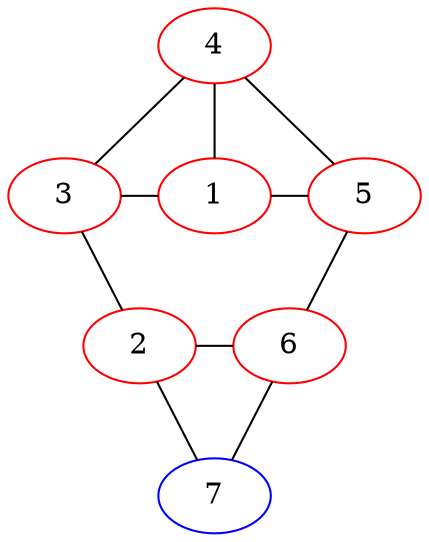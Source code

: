 graph {
    4 -- 5;
    4 -- 1;
    4 -- 3;
    1 -- 5;
    3 -- 1;
    3 -- 2;
    5 -- 6;
    2 -- 6;
    2 -- 7;
    7 -- 6;
    {
        rank="min";
        4;
    }
    {
        rank="same";
        5;
        1;
        3;
    }
    {
        rank="same";
        6;
        2;
    }
    1 [color="red"];
    2 [color="red"];
    3 [color="red"];
    4 [color="red"];
    5 [color="red"];
    6 [color="red"];
    7 [color="blue"];
}
